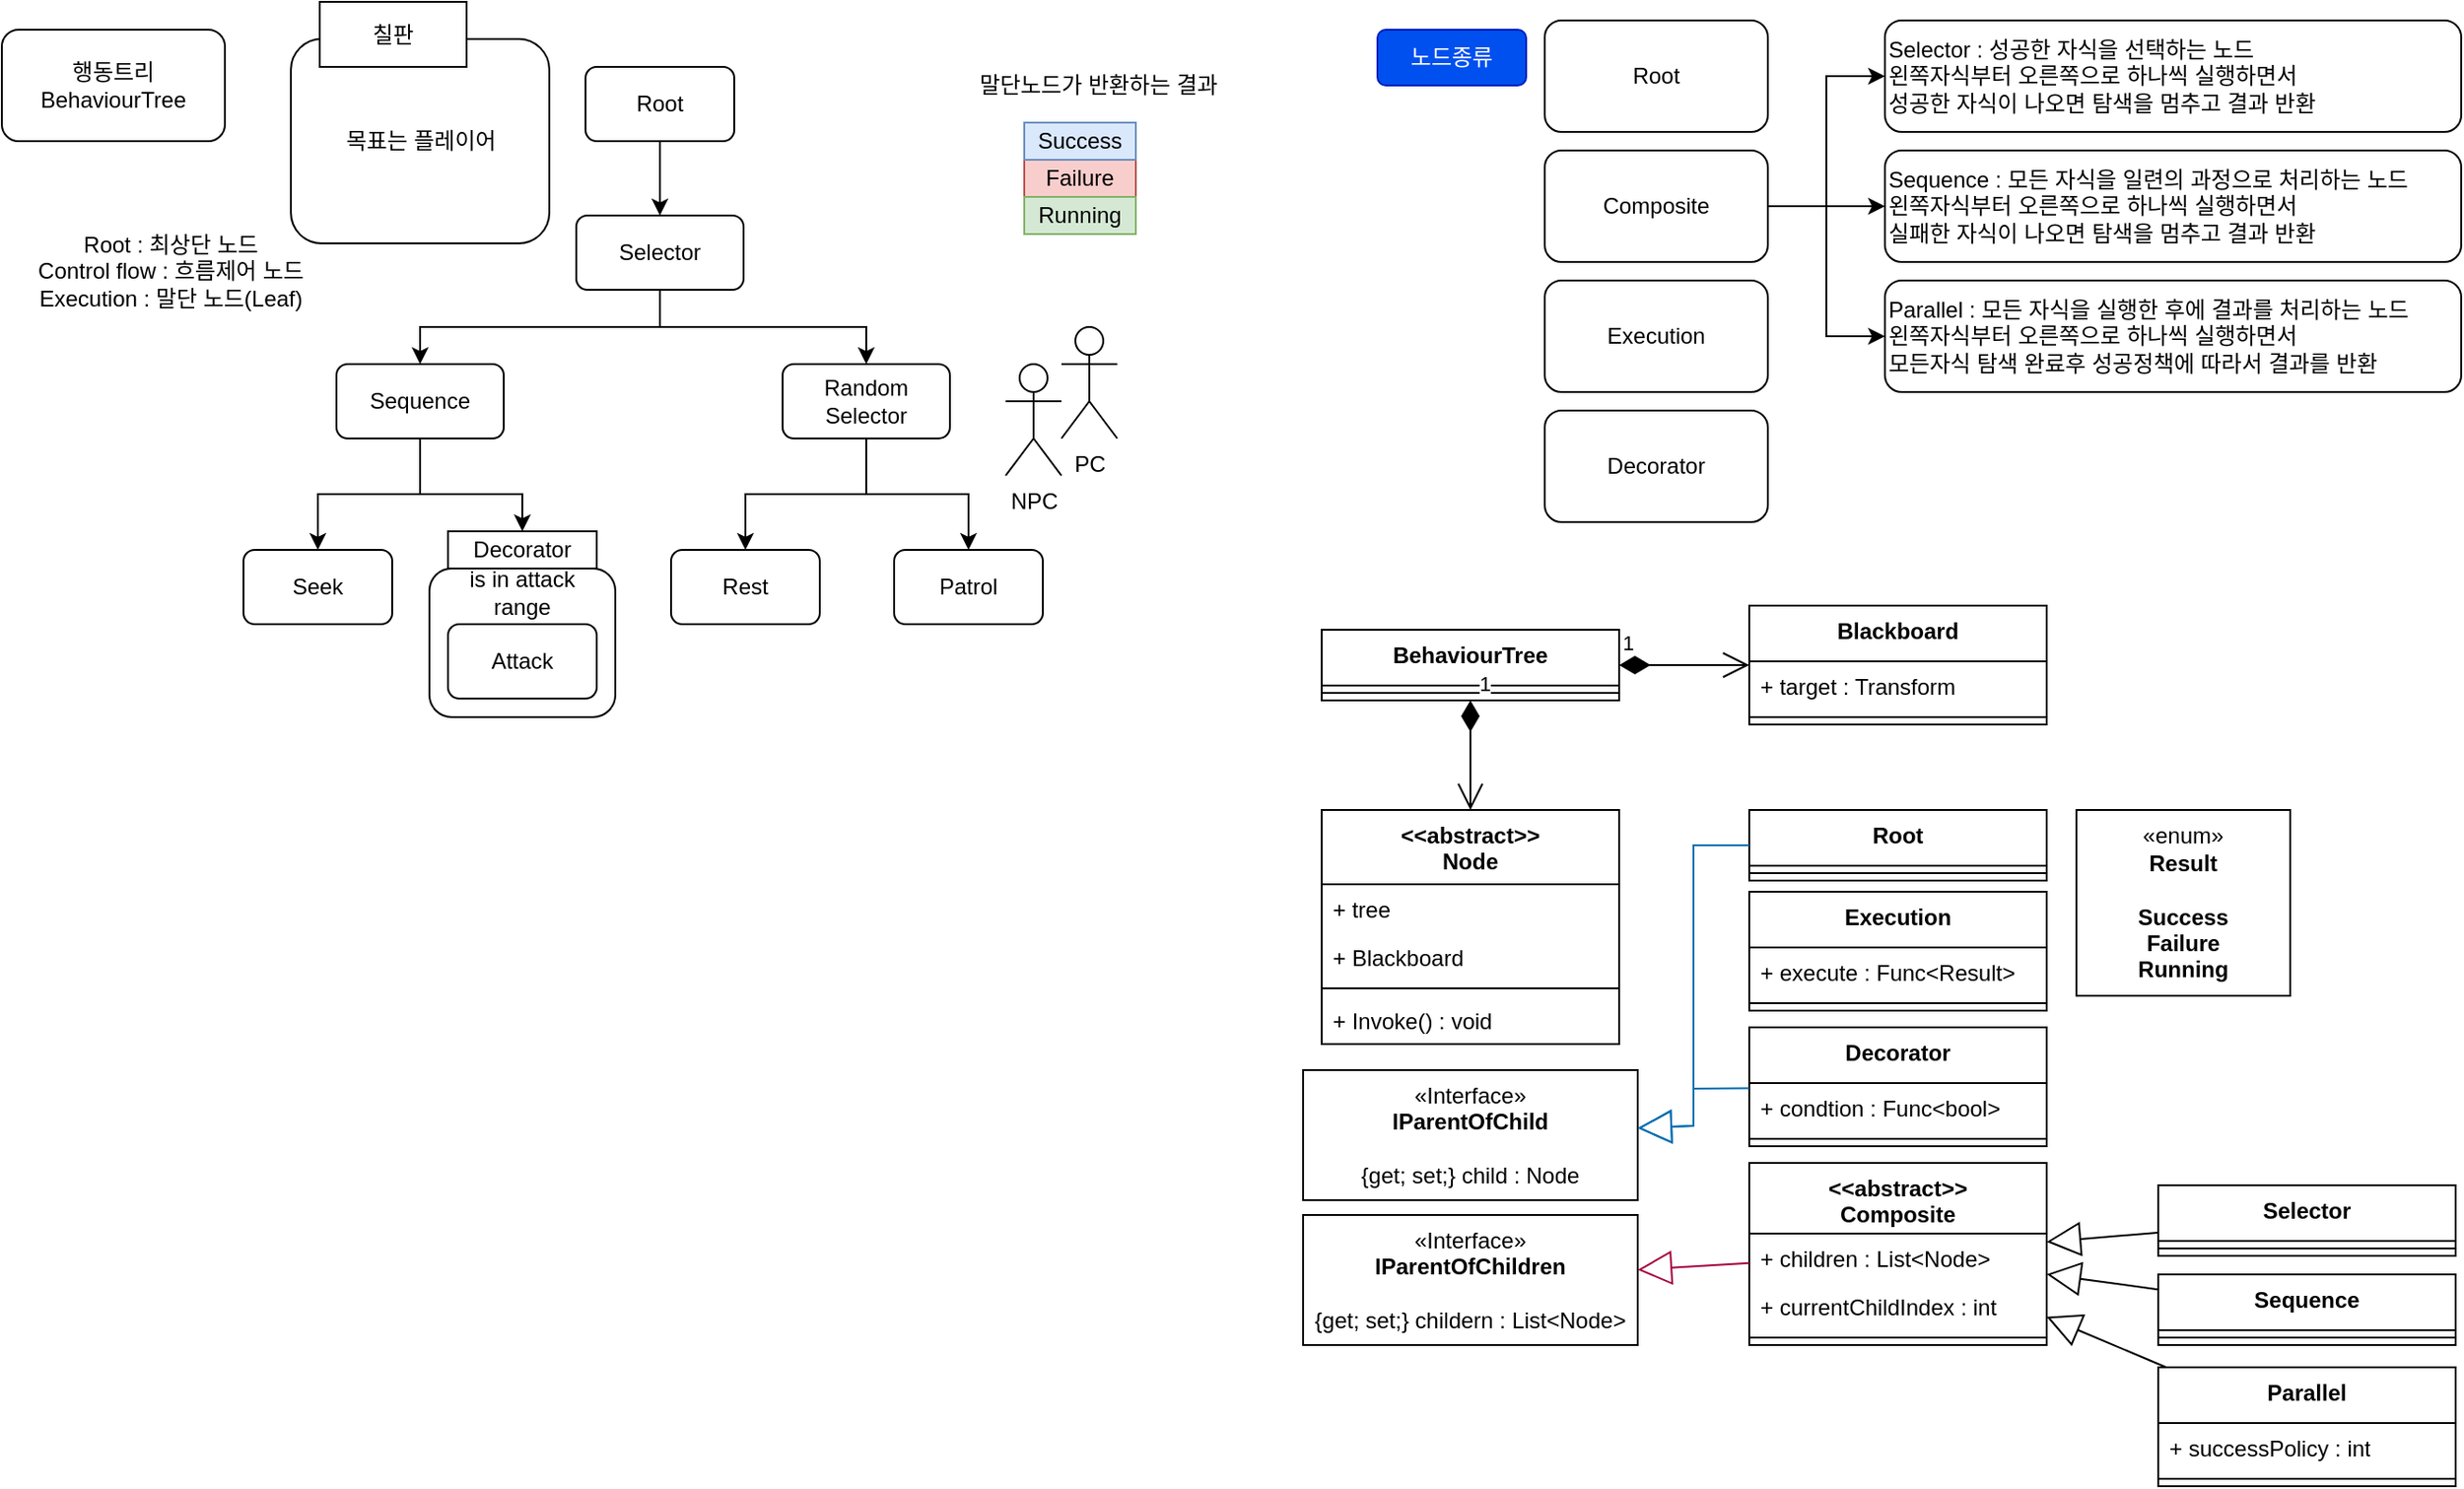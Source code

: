 <mxfile version="24.7.7">
  <diagram id="C5RBs43oDa-KdzZeNtuy" name="Page-1">
    <mxGraphModel dx="409" dy="1610" grid="1" gridSize="10" guides="1" tooltips="1" connect="1" arrows="1" fold="1" page="1" pageScale="1" pageWidth="827" pageHeight="1169" math="0" shadow="0">
      <root>
        <mxCell id="WIyWlLk6GJQsqaUBKTNV-0" />
        <mxCell id="WIyWlLk6GJQsqaUBKTNV-1" parent="WIyWlLk6GJQsqaUBKTNV-0" />
        <mxCell id="4gbG9uPYshqSw1tlVaeH-32" value="" style="rounded=1;whiteSpace=wrap;html=1;" vertex="1" parent="WIyWlLk6GJQsqaUBKTNV-1">
          <mxGeometry x="240" y="300" width="100" height="80" as="geometry" />
        </mxCell>
        <mxCell id="4gbG9uPYshqSw1tlVaeH-0" value="&lt;div&gt;행동트리&lt;/div&gt;BehaviourTree" style="rounded=1;whiteSpace=wrap;html=1;" vertex="1" parent="WIyWlLk6GJQsqaUBKTNV-1">
          <mxGeometry x="10" y="10" width="120" height="60" as="geometry" />
        </mxCell>
        <mxCell id="4gbG9uPYshqSw1tlVaeH-16" style="edgeStyle=orthogonalEdgeStyle;rounded=0;orthogonalLoop=1;jettySize=auto;html=1;entryX=0.5;entryY=0;entryDx=0;entryDy=0;" edge="1" parent="WIyWlLk6GJQsqaUBKTNV-1" source="4gbG9uPYshqSw1tlVaeH-3" target="4gbG9uPYshqSw1tlVaeH-13">
          <mxGeometry relative="1" as="geometry" />
        </mxCell>
        <mxCell id="4gbG9uPYshqSw1tlVaeH-3" value="Root" style="rounded=1;whiteSpace=wrap;html=1;" vertex="1" parent="WIyWlLk6GJQsqaUBKTNV-1">
          <mxGeometry x="324" y="30" width="80" height="40" as="geometry" />
        </mxCell>
        <mxCell id="4gbG9uPYshqSw1tlVaeH-4" value="Root : 최상단 노드&lt;div&gt;Control flow : 흐름제어 노드&lt;br&gt;&lt;div&gt;Execution : 말단 노드(Leaf)&lt;/div&gt;&lt;/div&gt;" style="text;html=1;align=center;verticalAlign=middle;whiteSpace=wrap;rounded=0;" vertex="1" parent="WIyWlLk6GJQsqaUBKTNV-1">
          <mxGeometry x="21" y="90" width="160" height="100" as="geometry" />
        </mxCell>
        <mxCell id="4gbG9uPYshqSw1tlVaeH-5" value="Rest" style="rounded=1;whiteSpace=wrap;html=1;" vertex="1" parent="WIyWlLk6GJQsqaUBKTNV-1">
          <mxGeometry x="370" y="290" width="80" height="40" as="geometry" />
        </mxCell>
        <mxCell id="4gbG9uPYshqSw1tlVaeH-6" value="Patrol" style="rounded=1;whiteSpace=wrap;html=1;" vertex="1" parent="WIyWlLk6GJQsqaUBKTNV-1">
          <mxGeometry x="490" y="290" width="80" height="40" as="geometry" />
        </mxCell>
        <mxCell id="4gbG9uPYshqSw1tlVaeH-7" value="Seek" style="rounded=1;whiteSpace=wrap;html=1;" vertex="1" parent="WIyWlLk6GJQsqaUBKTNV-1">
          <mxGeometry x="140" y="290" width="80" height="40" as="geometry" />
        </mxCell>
        <mxCell id="4gbG9uPYshqSw1tlVaeH-8" value="Attack" style="rounded=1;whiteSpace=wrap;html=1;" vertex="1" parent="WIyWlLk6GJQsqaUBKTNV-1">
          <mxGeometry x="250" y="330" width="80" height="40" as="geometry" />
        </mxCell>
        <mxCell id="4gbG9uPYshqSw1tlVaeH-10" style="edgeStyle=orthogonalEdgeStyle;rounded=0;orthogonalLoop=1;jettySize=auto;html=1;" edge="1" parent="WIyWlLk6GJQsqaUBKTNV-1" source="4gbG9uPYshqSw1tlVaeH-9" target="4gbG9uPYshqSw1tlVaeH-5">
          <mxGeometry relative="1" as="geometry" />
        </mxCell>
        <mxCell id="4gbG9uPYshqSw1tlVaeH-11" style="edgeStyle=orthogonalEdgeStyle;rounded=0;orthogonalLoop=1;jettySize=auto;html=1;" edge="1" parent="WIyWlLk6GJQsqaUBKTNV-1" source="4gbG9uPYshqSw1tlVaeH-9" target="4gbG9uPYshqSw1tlVaeH-6">
          <mxGeometry relative="1" as="geometry" />
        </mxCell>
        <mxCell id="4gbG9uPYshqSw1tlVaeH-9" value="Random&lt;div&gt;Selector&lt;/div&gt;" style="rounded=1;whiteSpace=wrap;html=1;" vertex="1" parent="WIyWlLk6GJQsqaUBKTNV-1">
          <mxGeometry x="430" y="190" width="90" height="40" as="geometry" />
        </mxCell>
        <mxCell id="4gbG9uPYshqSw1tlVaeH-15" style="edgeStyle=orthogonalEdgeStyle;rounded=0;orthogonalLoop=1;jettySize=auto;html=1;" edge="1" parent="WIyWlLk6GJQsqaUBKTNV-1" source="4gbG9uPYshqSw1tlVaeH-13" target="4gbG9uPYshqSw1tlVaeH-9">
          <mxGeometry relative="1" as="geometry">
            <Array as="points">
              <mxPoint x="364" y="170" />
              <mxPoint x="475" y="170" />
            </Array>
          </mxGeometry>
        </mxCell>
        <mxCell id="4gbG9uPYshqSw1tlVaeH-18" style="edgeStyle=orthogonalEdgeStyle;rounded=0;orthogonalLoop=1;jettySize=auto;html=1;" edge="1" parent="WIyWlLk6GJQsqaUBKTNV-1" source="4gbG9uPYshqSw1tlVaeH-13" target="4gbG9uPYshqSw1tlVaeH-17">
          <mxGeometry relative="1" as="geometry">
            <Array as="points">
              <mxPoint x="364" y="170" />
              <mxPoint x="235" y="170" />
            </Array>
          </mxGeometry>
        </mxCell>
        <mxCell id="4gbG9uPYshqSw1tlVaeH-13" value="&lt;div&gt;Selector&lt;/div&gt;" style="rounded=1;whiteSpace=wrap;html=1;" vertex="1" parent="WIyWlLk6GJQsqaUBKTNV-1">
          <mxGeometry x="319" y="110" width="90" height="40" as="geometry" />
        </mxCell>
        <mxCell id="4gbG9uPYshqSw1tlVaeH-19" style="edgeStyle=orthogonalEdgeStyle;rounded=0;orthogonalLoop=1;jettySize=auto;html=1;" edge="1" parent="WIyWlLk6GJQsqaUBKTNV-1" source="4gbG9uPYshqSw1tlVaeH-17" target="4gbG9uPYshqSw1tlVaeH-7">
          <mxGeometry relative="1" as="geometry" />
        </mxCell>
        <mxCell id="4gbG9uPYshqSw1tlVaeH-20" style="edgeStyle=orthogonalEdgeStyle;rounded=0;orthogonalLoop=1;jettySize=auto;html=1;entryX=0.5;entryY=0;entryDx=0;entryDy=0;" edge="1" parent="WIyWlLk6GJQsqaUBKTNV-1" source="4gbG9uPYshqSw1tlVaeH-17" target="4gbG9uPYshqSw1tlVaeH-34">
          <mxGeometry relative="1" as="geometry">
            <mxPoint x="290" y="300" as="targetPoint" />
            <Array as="points">
              <mxPoint x="235" y="260" />
              <mxPoint x="290" y="260" />
              <mxPoint x="290" y="280" />
            </Array>
          </mxGeometry>
        </mxCell>
        <mxCell id="4gbG9uPYshqSw1tlVaeH-17" value="&lt;div&gt;Sequence&lt;/div&gt;" style="rounded=1;whiteSpace=wrap;html=1;" vertex="1" parent="WIyWlLk6GJQsqaUBKTNV-1">
          <mxGeometry x="190" y="190" width="90" height="40" as="geometry" />
        </mxCell>
        <mxCell id="4gbG9uPYshqSw1tlVaeH-21" value="Failure" style="rounded=0;whiteSpace=wrap;html=1;fillColor=#f8cecc;strokeColor=#b85450;" vertex="1" parent="WIyWlLk6GJQsqaUBKTNV-1">
          <mxGeometry x="560" y="80" width="60" height="20" as="geometry" />
        </mxCell>
        <mxCell id="4gbG9uPYshqSw1tlVaeH-22" value="Success" style="rounded=0;whiteSpace=wrap;html=1;fillColor=#dae8fc;strokeColor=#6c8ebf;" vertex="1" parent="WIyWlLk6GJQsqaUBKTNV-1">
          <mxGeometry x="560" y="60" width="60" height="20" as="geometry" />
        </mxCell>
        <mxCell id="4gbG9uPYshqSw1tlVaeH-23" value="말단노드가 반환하는 결과" style="text;html=1;align=center;verticalAlign=middle;whiteSpace=wrap;rounded=0;" vertex="1" parent="WIyWlLk6GJQsqaUBKTNV-1">
          <mxGeometry x="520" y="25" width="160" height="30" as="geometry" />
        </mxCell>
        <mxCell id="4gbG9uPYshqSw1tlVaeH-24" value="Running" style="rounded=0;whiteSpace=wrap;html=1;fillColor=#d5e8d4;strokeColor=#82b366;" vertex="1" parent="WIyWlLk6GJQsqaUBKTNV-1">
          <mxGeometry x="560" y="100" width="60" height="20" as="geometry" />
        </mxCell>
        <mxCell id="4gbG9uPYshqSw1tlVaeH-26" value="NPC" style="shape=umlActor;verticalLabelPosition=bottom;verticalAlign=top;html=1;outlineConnect=0;" vertex="1" parent="WIyWlLk6GJQsqaUBKTNV-1">
          <mxGeometry x="550" y="190" width="30" height="60" as="geometry" />
        </mxCell>
        <mxCell id="4gbG9uPYshqSw1tlVaeH-27" value="PC" style="shape=umlActor;verticalLabelPosition=bottom;verticalAlign=top;html=1;outlineConnect=0;" vertex="1" parent="WIyWlLk6GJQsqaUBKTNV-1">
          <mxGeometry x="580" y="170" width="30" height="60" as="geometry" />
        </mxCell>
        <mxCell id="4gbG9uPYshqSw1tlVaeH-33" value="is in attack range" style="text;html=1;align=center;verticalAlign=middle;whiteSpace=wrap;rounded=0;" vertex="1" parent="WIyWlLk6GJQsqaUBKTNV-1">
          <mxGeometry x="250" y="300" width="80" height="25" as="geometry" />
        </mxCell>
        <mxCell id="4gbG9uPYshqSw1tlVaeH-34" value="Decorator" style="rounded=0;whiteSpace=wrap;html=1;" vertex="1" parent="WIyWlLk6GJQsqaUBKTNV-1">
          <mxGeometry x="250" y="280" width="80" height="20" as="geometry" />
        </mxCell>
        <mxCell id="4gbG9uPYshqSw1tlVaeH-36" value="&lt;div&gt;Selector : 성공한 자식을 선택하는 노드&lt;/div&gt;&lt;div&gt;왼쪽자식부터 오른쪽으로 하나씩 실행하면서&amp;nbsp;&lt;/div&gt;&lt;div&gt;성공한 자식이 나오면 탐색을 멈추고 결과 반환&lt;/div&gt;" style="rounded=1;whiteSpace=wrap;html=1;align=left;" vertex="1" parent="WIyWlLk6GJQsqaUBKTNV-1">
          <mxGeometry x="1023" y="5" width="310" height="60" as="geometry" />
        </mxCell>
        <mxCell id="4gbG9uPYshqSw1tlVaeH-37" value="&lt;div&gt;Sequence : 모든 자식을 일련의 과정으로 처리하는 노드&lt;/div&gt;&lt;div&gt;왼쪽자식부터 오른쪽으로 하나씩 실행하면서&amp;nbsp;&lt;/div&gt;&lt;div&gt;실패한 자식이 나오면 탐색을 멈추고 결과 반환&lt;/div&gt;" style="rounded=1;whiteSpace=wrap;html=1;align=left;" vertex="1" parent="WIyWlLk6GJQsqaUBKTNV-1">
          <mxGeometry x="1023" y="75" width="310" height="60" as="geometry" />
        </mxCell>
        <mxCell id="4gbG9uPYshqSw1tlVaeH-38" value="&lt;div&gt;Parallel : 모든 자식을 실행한 후에 결과를 처리하는 노드&lt;/div&gt;&lt;div&gt;왼쪽자식부터 오른쪽으로 하나씩 실행하면서&amp;nbsp;&lt;/div&gt;&lt;div&gt;모든자식 탐색 완료후 성공정책에 따라서 결과를 반환&lt;/div&gt;" style="rounded=1;whiteSpace=wrap;html=1;align=left;" vertex="1" parent="WIyWlLk6GJQsqaUBKTNV-1">
          <mxGeometry x="1023" y="145" width="310" height="60" as="geometry" />
        </mxCell>
        <mxCell id="4gbG9uPYshqSw1tlVaeH-40" style="edgeStyle=orthogonalEdgeStyle;rounded=0;orthogonalLoop=1;jettySize=auto;html=1;entryX=0;entryY=0.5;entryDx=0;entryDy=0;" edge="1" parent="WIyWlLk6GJQsqaUBKTNV-1" source="4gbG9uPYshqSw1tlVaeH-39" target="4gbG9uPYshqSw1tlVaeH-37">
          <mxGeometry relative="1" as="geometry" />
        </mxCell>
        <mxCell id="4gbG9uPYshqSw1tlVaeH-41" style="edgeStyle=orthogonalEdgeStyle;rounded=0;orthogonalLoop=1;jettySize=auto;html=1;entryX=0;entryY=0.5;entryDx=0;entryDy=0;" edge="1" parent="WIyWlLk6GJQsqaUBKTNV-1" source="4gbG9uPYshqSw1tlVaeH-39" target="4gbG9uPYshqSw1tlVaeH-36">
          <mxGeometry relative="1" as="geometry" />
        </mxCell>
        <mxCell id="4gbG9uPYshqSw1tlVaeH-42" style="edgeStyle=orthogonalEdgeStyle;rounded=0;orthogonalLoop=1;jettySize=auto;html=1;entryX=0;entryY=0.5;entryDx=0;entryDy=0;" edge="1" parent="WIyWlLk6GJQsqaUBKTNV-1" source="4gbG9uPYshqSw1tlVaeH-39" target="4gbG9uPYshqSw1tlVaeH-38">
          <mxGeometry relative="1" as="geometry" />
        </mxCell>
        <mxCell id="4gbG9uPYshqSw1tlVaeH-39" value="Composite" style="rounded=1;whiteSpace=wrap;html=1;" vertex="1" parent="WIyWlLk6GJQsqaUBKTNV-1">
          <mxGeometry x="840" y="75" width="120" height="60" as="geometry" />
        </mxCell>
        <mxCell id="4gbG9uPYshqSw1tlVaeH-43" value="Decorator" style="rounded=1;whiteSpace=wrap;html=1;" vertex="1" parent="WIyWlLk6GJQsqaUBKTNV-1">
          <mxGeometry x="840" y="215" width="120" height="60" as="geometry" />
        </mxCell>
        <mxCell id="4gbG9uPYshqSw1tlVaeH-44" value="노드종류" style="rounded=1;whiteSpace=wrap;html=1;fillColor=#0050ef;fontColor=#ffffff;strokeColor=#001DBC;" vertex="1" parent="WIyWlLk6GJQsqaUBKTNV-1">
          <mxGeometry x="750" y="10" width="80" height="30" as="geometry" />
        </mxCell>
        <mxCell id="4gbG9uPYshqSw1tlVaeH-45" value="Execution" style="rounded=1;whiteSpace=wrap;html=1;" vertex="1" parent="WIyWlLk6GJQsqaUBKTNV-1">
          <mxGeometry x="840" y="145" width="120" height="60" as="geometry" />
        </mxCell>
        <mxCell id="4gbG9uPYshqSw1tlVaeH-46" value="Root" style="rounded=1;whiteSpace=wrap;html=1;" vertex="1" parent="WIyWlLk6GJQsqaUBKTNV-1">
          <mxGeometry x="840" y="5" width="120" height="60" as="geometry" />
        </mxCell>
        <mxCell id="4gbG9uPYshqSw1tlVaeH-47" value="&amp;lt;&amp;lt;abstract&amp;gt;&amp;gt;&lt;div&gt;Node&lt;/div&gt;" style="swimlane;fontStyle=1;align=center;verticalAlign=top;childLayout=stackLayout;horizontal=1;startSize=40;horizontalStack=0;resizeParent=1;resizeParentMax=0;resizeLast=0;collapsible=1;marginBottom=0;whiteSpace=wrap;html=1;" vertex="1" parent="WIyWlLk6GJQsqaUBKTNV-1">
          <mxGeometry x="720" y="430" width="160" height="126" as="geometry" />
        </mxCell>
        <mxCell id="4gbG9uPYshqSw1tlVaeH-64" value="+ tree" style="text;strokeColor=none;fillColor=none;align=left;verticalAlign=top;spacingLeft=4;spacingRight=4;overflow=hidden;rotatable=0;points=[[0,0.5],[1,0.5]];portConstraint=eastwest;whiteSpace=wrap;html=1;" vertex="1" parent="4gbG9uPYshqSw1tlVaeH-47">
          <mxGeometry y="40" width="160" height="26" as="geometry" />
        </mxCell>
        <mxCell id="4gbG9uPYshqSw1tlVaeH-65" value="+ Blackboard" style="text;strokeColor=none;fillColor=none;align=left;verticalAlign=top;spacingLeft=4;spacingRight=4;overflow=hidden;rotatable=0;points=[[0,0.5],[1,0.5]];portConstraint=eastwest;whiteSpace=wrap;html=1;" vertex="1" parent="4gbG9uPYshqSw1tlVaeH-47">
          <mxGeometry y="66" width="160" height="26" as="geometry" />
        </mxCell>
        <mxCell id="4gbG9uPYshqSw1tlVaeH-49" value="" style="line;strokeWidth=1;fillColor=none;align=left;verticalAlign=middle;spacingTop=-1;spacingLeft=3;spacingRight=3;rotatable=0;labelPosition=right;points=[];portConstraint=eastwest;strokeColor=inherit;" vertex="1" parent="4gbG9uPYshqSw1tlVaeH-47">
          <mxGeometry y="92" width="160" height="8" as="geometry" />
        </mxCell>
        <mxCell id="4gbG9uPYshqSw1tlVaeH-50" value="+ Invoke() : void" style="text;strokeColor=none;fillColor=none;align=left;verticalAlign=top;spacingLeft=4;spacingRight=4;overflow=hidden;rotatable=0;points=[[0,0.5],[1,0.5]];portConstraint=eastwest;whiteSpace=wrap;html=1;" vertex="1" parent="4gbG9uPYshqSw1tlVaeH-47">
          <mxGeometry y="100" width="160" height="26" as="geometry" />
        </mxCell>
        <mxCell id="4gbG9uPYshqSw1tlVaeH-51" value="BehaviourTree" style="swimlane;fontStyle=1;align=center;verticalAlign=top;childLayout=stackLayout;horizontal=1;startSize=30;horizontalStack=0;resizeParent=1;resizeParentMax=0;resizeLast=0;collapsible=1;marginBottom=0;whiteSpace=wrap;html=1;" vertex="1" parent="WIyWlLk6GJQsqaUBKTNV-1">
          <mxGeometry x="720" y="333" width="160" height="38" as="geometry" />
        </mxCell>
        <mxCell id="4gbG9uPYshqSw1tlVaeH-53" value="" style="line;strokeWidth=1;fillColor=none;align=left;verticalAlign=middle;spacingTop=-1;spacingLeft=3;spacingRight=3;rotatable=0;labelPosition=right;points=[];portConstraint=eastwest;strokeColor=inherit;" vertex="1" parent="4gbG9uPYshqSw1tlVaeH-51">
          <mxGeometry y="30" width="160" height="8" as="geometry" />
        </mxCell>
        <mxCell id="4gbG9uPYshqSw1tlVaeH-55" value="목표는 플레이어" style="rounded=1;whiteSpace=wrap;html=1;" vertex="1" parent="WIyWlLk6GJQsqaUBKTNV-1">
          <mxGeometry x="165.5" y="15" width="139" height="110" as="geometry" />
        </mxCell>
        <mxCell id="4gbG9uPYshqSw1tlVaeH-56" value="칠판" style="rounded=0;whiteSpace=wrap;html=1;" vertex="1" parent="WIyWlLk6GJQsqaUBKTNV-1">
          <mxGeometry x="181" y="-5" width="79" height="35" as="geometry" />
        </mxCell>
        <mxCell id="4gbG9uPYshqSw1tlVaeH-57" value="Blackboard" style="swimlane;fontStyle=1;align=center;verticalAlign=top;childLayout=stackLayout;horizontal=1;startSize=30;horizontalStack=0;resizeParent=1;resizeParentMax=0;resizeLast=0;collapsible=1;marginBottom=0;whiteSpace=wrap;html=1;" vertex="1" parent="WIyWlLk6GJQsqaUBKTNV-1">
          <mxGeometry x="950" y="320" width="160" height="64" as="geometry" />
        </mxCell>
        <mxCell id="4gbG9uPYshqSw1tlVaeH-58" value="+ target : Transform" style="text;strokeColor=none;fillColor=none;align=left;verticalAlign=top;spacingLeft=4;spacingRight=4;overflow=hidden;rotatable=0;points=[[0,0.5],[1,0.5]];portConstraint=eastwest;whiteSpace=wrap;html=1;" vertex="1" parent="4gbG9uPYshqSw1tlVaeH-57">
          <mxGeometry y="30" width="160" height="26" as="geometry" />
        </mxCell>
        <mxCell id="4gbG9uPYshqSw1tlVaeH-59" value="" style="line;strokeWidth=1;fillColor=none;align=left;verticalAlign=middle;spacingTop=-1;spacingLeft=3;spacingRight=3;rotatable=0;labelPosition=right;points=[];portConstraint=eastwest;strokeColor=inherit;" vertex="1" parent="4gbG9uPYshqSw1tlVaeH-57">
          <mxGeometry y="56" width="160" height="8" as="geometry" />
        </mxCell>
        <mxCell id="4gbG9uPYshqSw1tlVaeH-62" value="1" style="endArrow=open;html=1;endSize=12;startArrow=diamondThin;startSize=14;startFill=1;edgeStyle=orthogonalEdgeStyle;align=left;verticalAlign=bottom;rounded=0;" edge="1" parent="WIyWlLk6GJQsqaUBKTNV-1" source="4gbG9uPYshqSw1tlVaeH-51" target="4gbG9uPYshqSw1tlVaeH-57">
          <mxGeometry x="-1" y="3" relative="1" as="geometry">
            <mxPoint x="930" y="420" as="sourcePoint" />
            <mxPoint x="1090" y="420" as="targetPoint" />
          </mxGeometry>
        </mxCell>
        <mxCell id="4gbG9uPYshqSw1tlVaeH-63" value="1" style="endArrow=open;html=1;endSize=12;startArrow=diamondThin;startSize=14;startFill=1;edgeStyle=orthogonalEdgeStyle;align=left;verticalAlign=bottom;rounded=0;" edge="1" parent="WIyWlLk6GJQsqaUBKTNV-1" source="4gbG9uPYshqSw1tlVaeH-51" target="4gbG9uPYshqSw1tlVaeH-47">
          <mxGeometry x="-1" y="3" relative="1" as="geometry">
            <mxPoint x="910" y="362" as="sourcePoint" />
            <mxPoint x="960" y="362" as="targetPoint" />
          </mxGeometry>
        </mxCell>
        <mxCell id="4gbG9uPYshqSw1tlVaeH-66" value="Root" style="swimlane;fontStyle=1;align=center;verticalAlign=top;childLayout=stackLayout;horizontal=1;startSize=30;horizontalStack=0;resizeParent=1;resizeParentMax=0;resizeLast=0;collapsible=1;marginBottom=0;whiteSpace=wrap;html=1;" vertex="1" parent="WIyWlLk6GJQsqaUBKTNV-1">
          <mxGeometry x="950" y="430" width="160" height="38" as="geometry" />
        </mxCell>
        <mxCell id="4gbG9uPYshqSw1tlVaeH-68" value="" style="line;strokeWidth=1;fillColor=none;align=left;verticalAlign=middle;spacingTop=-1;spacingLeft=3;spacingRight=3;rotatable=0;labelPosition=right;points=[];portConstraint=eastwest;strokeColor=inherit;" vertex="1" parent="4gbG9uPYshqSw1tlVaeH-66">
          <mxGeometry y="30" width="160" height="8" as="geometry" />
        </mxCell>
        <mxCell id="4gbG9uPYshqSw1tlVaeH-69" value="Execution" style="swimlane;fontStyle=1;align=center;verticalAlign=top;childLayout=stackLayout;horizontal=1;startSize=30;horizontalStack=0;resizeParent=1;resizeParentMax=0;resizeLast=0;collapsible=1;marginBottom=0;whiteSpace=wrap;html=1;" vertex="1" parent="WIyWlLk6GJQsqaUBKTNV-1">
          <mxGeometry x="950" y="474" width="160" height="64" as="geometry" />
        </mxCell>
        <mxCell id="4gbG9uPYshqSw1tlVaeH-76" value="+ execute : Func&amp;lt;Result&amp;gt;" style="text;strokeColor=none;fillColor=none;align=left;verticalAlign=top;spacingLeft=4;spacingRight=4;overflow=hidden;rotatable=0;points=[[0,0.5],[1,0.5]];portConstraint=eastwest;whiteSpace=wrap;html=1;" vertex="1" parent="4gbG9uPYshqSw1tlVaeH-69">
          <mxGeometry y="30" width="160" height="26" as="geometry" />
        </mxCell>
        <mxCell id="4gbG9uPYshqSw1tlVaeH-70" value="" style="line;strokeWidth=1;fillColor=none;align=left;verticalAlign=middle;spacingTop=-1;spacingLeft=3;spacingRight=3;rotatable=0;labelPosition=right;points=[];portConstraint=eastwest;strokeColor=inherit;" vertex="1" parent="4gbG9uPYshqSw1tlVaeH-69">
          <mxGeometry y="56" width="160" height="8" as="geometry" />
        </mxCell>
        <mxCell id="4gbG9uPYshqSw1tlVaeH-71" value="&lt;div&gt;&amp;lt;&amp;lt;abstract&amp;gt;&amp;gt;&lt;/div&gt;Composite" style="swimlane;fontStyle=1;align=center;verticalAlign=top;childLayout=stackLayout;horizontal=1;startSize=38;horizontalStack=0;resizeParent=1;resizeParentMax=0;resizeLast=0;collapsible=1;marginBottom=0;whiteSpace=wrap;html=1;" vertex="1" parent="WIyWlLk6GJQsqaUBKTNV-1">
          <mxGeometry x="950" y="620" width="160" height="98" as="geometry" />
        </mxCell>
        <mxCell id="4gbG9uPYshqSw1tlVaeH-79" value="+ children : List&amp;lt;Node&amp;gt;" style="text;strokeColor=none;fillColor=none;align=left;verticalAlign=top;spacingLeft=4;spacingRight=4;overflow=hidden;rotatable=0;points=[[0,0.5],[1,0.5]];portConstraint=eastwest;whiteSpace=wrap;html=1;" vertex="1" parent="4gbG9uPYshqSw1tlVaeH-71">
          <mxGeometry y="38" width="160" height="26" as="geometry" />
        </mxCell>
        <mxCell id="4gbG9uPYshqSw1tlVaeH-82" value="+ currentChildIndex : int" style="text;strokeColor=none;fillColor=none;align=left;verticalAlign=top;spacingLeft=4;spacingRight=4;overflow=hidden;rotatable=0;points=[[0,0.5],[1,0.5]];portConstraint=eastwest;whiteSpace=wrap;html=1;" vertex="1" parent="4gbG9uPYshqSw1tlVaeH-71">
          <mxGeometry y="64" width="160" height="26" as="geometry" />
        </mxCell>
        <mxCell id="4gbG9uPYshqSw1tlVaeH-72" value="" style="line;strokeWidth=1;fillColor=none;align=left;verticalAlign=middle;spacingTop=-1;spacingLeft=3;spacingRight=3;rotatable=0;labelPosition=right;points=[];portConstraint=eastwest;strokeColor=inherit;" vertex="1" parent="4gbG9uPYshqSw1tlVaeH-71">
          <mxGeometry y="90" width="160" height="8" as="geometry" />
        </mxCell>
        <mxCell id="4gbG9uPYshqSw1tlVaeH-73" value="Decorator" style="swimlane;fontStyle=1;align=center;verticalAlign=top;childLayout=stackLayout;horizontal=1;startSize=30;horizontalStack=0;resizeParent=1;resizeParentMax=0;resizeLast=0;collapsible=1;marginBottom=0;whiteSpace=wrap;html=1;" vertex="1" parent="WIyWlLk6GJQsqaUBKTNV-1">
          <mxGeometry x="950" y="547" width="160" height="64" as="geometry" />
        </mxCell>
        <mxCell id="4gbG9uPYshqSw1tlVaeH-78" value="+ condtion : Func&amp;lt;bool&amp;gt;" style="text;strokeColor=none;fillColor=none;align=left;verticalAlign=top;spacingLeft=4;spacingRight=4;overflow=hidden;rotatable=0;points=[[0,0.5],[1,0.5]];portConstraint=eastwest;whiteSpace=wrap;html=1;" vertex="1" parent="4gbG9uPYshqSw1tlVaeH-73">
          <mxGeometry y="30" width="160" height="26" as="geometry" />
        </mxCell>
        <mxCell id="4gbG9uPYshqSw1tlVaeH-74" value="" style="line;strokeWidth=1;fillColor=none;align=left;verticalAlign=middle;spacingTop=-1;spacingLeft=3;spacingRight=3;rotatable=0;labelPosition=right;points=[];portConstraint=eastwest;strokeColor=inherit;" vertex="1" parent="4gbG9uPYshqSw1tlVaeH-73">
          <mxGeometry y="56" width="160" height="8" as="geometry" />
        </mxCell>
        <mxCell id="4gbG9uPYshqSw1tlVaeH-77" value="«enum»&lt;br&gt;&lt;b&gt;Result&lt;/b&gt;&lt;div&gt;&lt;b&gt;&lt;br&gt;&lt;/b&gt;&lt;/div&gt;&lt;div&gt;&lt;b&gt;Success&lt;/b&gt;&lt;/div&gt;&lt;div&gt;&lt;b&gt;Failure&lt;/b&gt;&lt;/div&gt;&lt;div&gt;&lt;b&gt;Running&lt;/b&gt;&lt;/div&gt;" style="html=1;whiteSpace=wrap;" vertex="1" parent="WIyWlLk6GJQsqaUBKTNV-1">
          <mxGeometry x="1126" y="430" width="115" height="100" as="geometry" />
        </mxCell>
        <mxCell id="4gbG9uPYshqSw1tlVaeH-83" value="Selector" style="swimlane;fontStyle=1;align=center;verticalAlign=top;childLayout=stackLayout;horizontal=1;startSize=30;horizontalStack=0;resizeParent=1;resizeParentMax=0;resizeLast=0;collapsible=1;marginBottom=0;whiteSpace=wrap;html=1;" vertex="1" parent="WIyWlLk6GJQsqaUBKTNV-1">
          <mxGeometry x="1170" y="632" width="160" height="38" as="geometry" />
        </mxCell>
        <mxCell id="4gbG9uPYshqSw1tlVaeH-84" value="" style="line;strokeWidth=1;fillColor=none;align=left;verticalAlign=middle;spacingTop=-1;spacingLeft=3;spacingRight=3;rotatable=0;labelPosition=right;points=[];portConstraint=eastwest;strokeColor=inherit;" vertex="1" parent="4gbG9uPYshqSw1tlVaeH-83">
          <mxGeometry y="30" width="160" height="8" as="geometry" />
        </mxCell>
        <mxCell id="4gbG9uPYshqSw1tlVaeH-85" value="Sequence" style="swimlane;fontStyle=1;align=center;verticalAlign=top;childLayout=stackLayout;horizontal=1;startSize=30;horizontalStack=0;resizeParent=1;resizeParentMax=0;resizeLast=0;collapsible=1;marginBottom=0;whiteSpace=wrap;html=1;" vertex="1" parent="WIyWlLk6GJQsqaUBKTNV-1">
          <mxGeometry x="1170" y="680" width="160" height="38" as="geometry" />
        </mxCell>
        <mxCell id="4gbG9uPYshqSw1tlVaeH-86" value="" style="line;strokeWidth=1;fillColor=none;align=left;verticalAlign=middle;spacingTop=-1;spacingLeft=3;spacingRight=3;rotatable=0;labelPosition=right;points=[];portConstraint=eastwest;strokeColor=inherit;" vertex="1" parent="4gbG9uPYshqSw1tlVaeH-85">
          <mxGeometry y="30" width="160" height="8" as="geometry" />
        </mxCell>
        <mxCell id="4gbG9uPYshqSw1tlVaeH-87" value="Parallel" style="swimlane;fontStyle=1;align=center;verticalAlign=top;childLayout=stackLayout;horizontal=1;startSize=30;horizontalStack=0;resizeParent=1;resizeParentMax=0;resizeLast=0;collapsible=1;marginBottom=0;whiteSpace=wrap;html=1;" vertex="1" parent="WIyWlLk6GJQsqaUBKTNV-1">
          <mxGeometry x="1170" y="730" width="160" height="64" as="geometry" />
        </mxCell>
        <mxCell id="4gbG9uPYshqSw1tlVaeH-93" value="+ successPolicy : int" style="text;strokeColor=none;fillColor=none;align=left;verticalAlign=top;spacingLeft=4;spacingRight=4;overflow=hidden;rotatable=0;points=[[0,0.5],[1,0.5]];portConstraint=eastwest;whiteSpace=wrap;html=1;" vertex="1" parent="4gbG9uPYshqSw1tlVaeH-87">
          <mxGeometry y="30" width="160" height="26" as="geometry" />
        </mxCell>
        <mxCell id="4gbG9uPYshqSw1tlVaeH-88" value="" style="line;strokeWidth=1;fillColor=none;align=left;verticalAlign=middle;spacingTop=-1;spacingLeft=3;spacingRight=3;rotatable=0;labelPosition=right;points=[];portConstraint=eastwest;strokeColor=inherit;" vertex="1" parent="4gbG9uPYshqSw1tlVaeH-87">
          <mxGeometry y="56" width="160" height="8" as="geometry" />
        </mxCell>
        <mxCell id="4gbG9uPYshqSw1tlVaeH-89" value="" style="endArrow=block;endSize=16;endFill=0;html=1;rounded=0;" edge="1" parent="WIyWlLk6GJQsqaUBKTNV-1" source="4gbG9uPYshqSw1tlVaeH-83" target="4gbG9uPYshqSw1tlVaeH-71">
          <mxGeometry width="160" relative="1" as="geometry">
            <mxPoint x="980" y="570" as="sourcePoint" />
            <mxPoint x="1140" y="570" as="targetPoint" />
          </mxGeometry>
        </mxCell>
        <mxCell id="4gbG9uPYshqSw1tlVaeH-91" value="" style="endArrow=block;endSize=16;endFill=0;html=1;rounded=0;" edge="1" parent="WIyWlLk6GJQsqaUBKTNV-1" source="4gbG9uPYshqSw1tlVaeH-85" target="4gbG9uPYshqSw1tlVaeH-71">
          <mxGeometry width="160" relative="1" as="geometry">
            <mxPoint x="1180" y="668" as="sourcePoint" />
            <mxPoint x="1120" y="672" as="targetPoint" />
          </mxGeometry>
        </mxCell>
        <mxCell id="4gbG9uPYshqSw1tlVaeH-92" value="" style="endArrow=block;endSize=16;endFill=0;html=1;rounded=0;" edge="1" parent="WIyWlLk6GJQsqaUBKTNV-1" source="4gbG9uPYshqSw1tlVaeH-87" target="4gbG9uPYshqSw1tlVaeH-71">
          <mxGeometry width="160" relative="1" as="geometry">
            <mxPoint x="1180" y="698" as="sourcePoint" />
            <mxPoint x="1120" y="690" as="targetPoint" />
          </mxGeometry>
        </mxCell>
        <mxCell id="4gbG9uPYshqSw1tlVaeH-94" value="«Interface»&lt;br&gt;&lt;b&gt;IParentOfChild&lt;/b&gt;&lt;div&gt;&lt;br&gt;&lt;/div&gt;&lt;div&gt;{get; set;} child : Node&lt;/div&gt;" style="html=1;whiteSpace=wrap;" vertex="1" parent="WIyWlLk6GJQsqaUBKTNV-1">
          <mxGeometry x="710" y="570" width="180" height="70" as="geometry" />
        </mxCell>
        <mxCell id="4gbG9uPYshqSw1tlVaeH-95" value="" style="endArrow=block;endSize=16;endFill=0;html=1;rounded=0;fillColor=#1ba1e2;strokeColor=#006EAF;" edge="1" parent="WIyWlLk6GJQsqaUBKTNV-1" source="4gbG9uPYshqSw1tlVaeH-66" target="4gbG9uPYshqSw1tlVaeH-94">
          <mxGeometry width="160" relative="1" as="geometry">
            <mxPoint x="1180" y="668" as="sourcePoint" />
            <mxPoint x="1120" y="672" as="targetPoint" />
            <Array as="points">
              <mxPoint x="920" y="449" />
              <mxPoint x="920" y="600" />
            </Array>
          </mxGeometry>
        </mxCell>
        <mxCell id="4gbG9uPYshqSw1tlVaeH-96" value="" style="endArrow=block;endSize=16;endFill=0;html=1;rounded=0;fillColor=#1ba1e2;strokeColor=#006EAF;" edge="1" parent="WIyWlLk6GJQsqaUBKTNV-1" source="4gbG9uPYshqSw1tlVaeH-73" target="4gbG9uPYshqSw1tlVaeH-94">
          <mxGeometry width="160" relative="1" as="geometry">
            <mxPoint x="960" y="459" as="sourcePoint" />
            <mxPoint x="900" y="611" as="targetPoint" />
            <Array as="points">
              <mxPoint x="920" y="580" />
              <mxPoint x="920" y="600" />
            </Array>
          </mxGeometry>
        </mxCell>
        <mxCell id="4gbG9uPYshqSw1tlVaeH-97" value="«Interface»&lt;br&gt;&lt;b&gt;IParentOfChildren&lt;/b&gt;&lt;div&gt;&lt;br&gt;&lt;/div&gt;&lt;div&gt;{get; set;} childern : List&amp;lt;Node&amp;gt;&lt;/div&gt;" style="html=1;whiteSpace=wrap;" vertex="1" parent="WIyWlLk6GJQsqaUBKTNV-1">
          <mxGeometry x="710" y="648" width="180" height="70" as="geometry" />
        </mxCell>
        <mxCell id="4gbG9uPYshqSw1tlVaeH-98" value="" style="endArrow=block;endSize=16;endFill=0;html=1;rounded=0;fillColor=#d80073;strokeColor=#A50040;" edge="1" parent="WIyWlLk6GJQsqaUBKTNV-1" source="4gbG9uPYshqSw1tlVaeH-71" target="4gbG9uPYshqSw1tlVaeH-97">
          <mxGeometry width="160" relative="1" as="geometry">
            <mxPoint x="1180" y="668" as="sourcePoint" />
            <mxPoint x="1120" y="672" as="targetPoint" />
          </mxGeometry>
        </mxCell>
      </root>
    </mxGraphModel>
  </diagram>
</mxfile>
